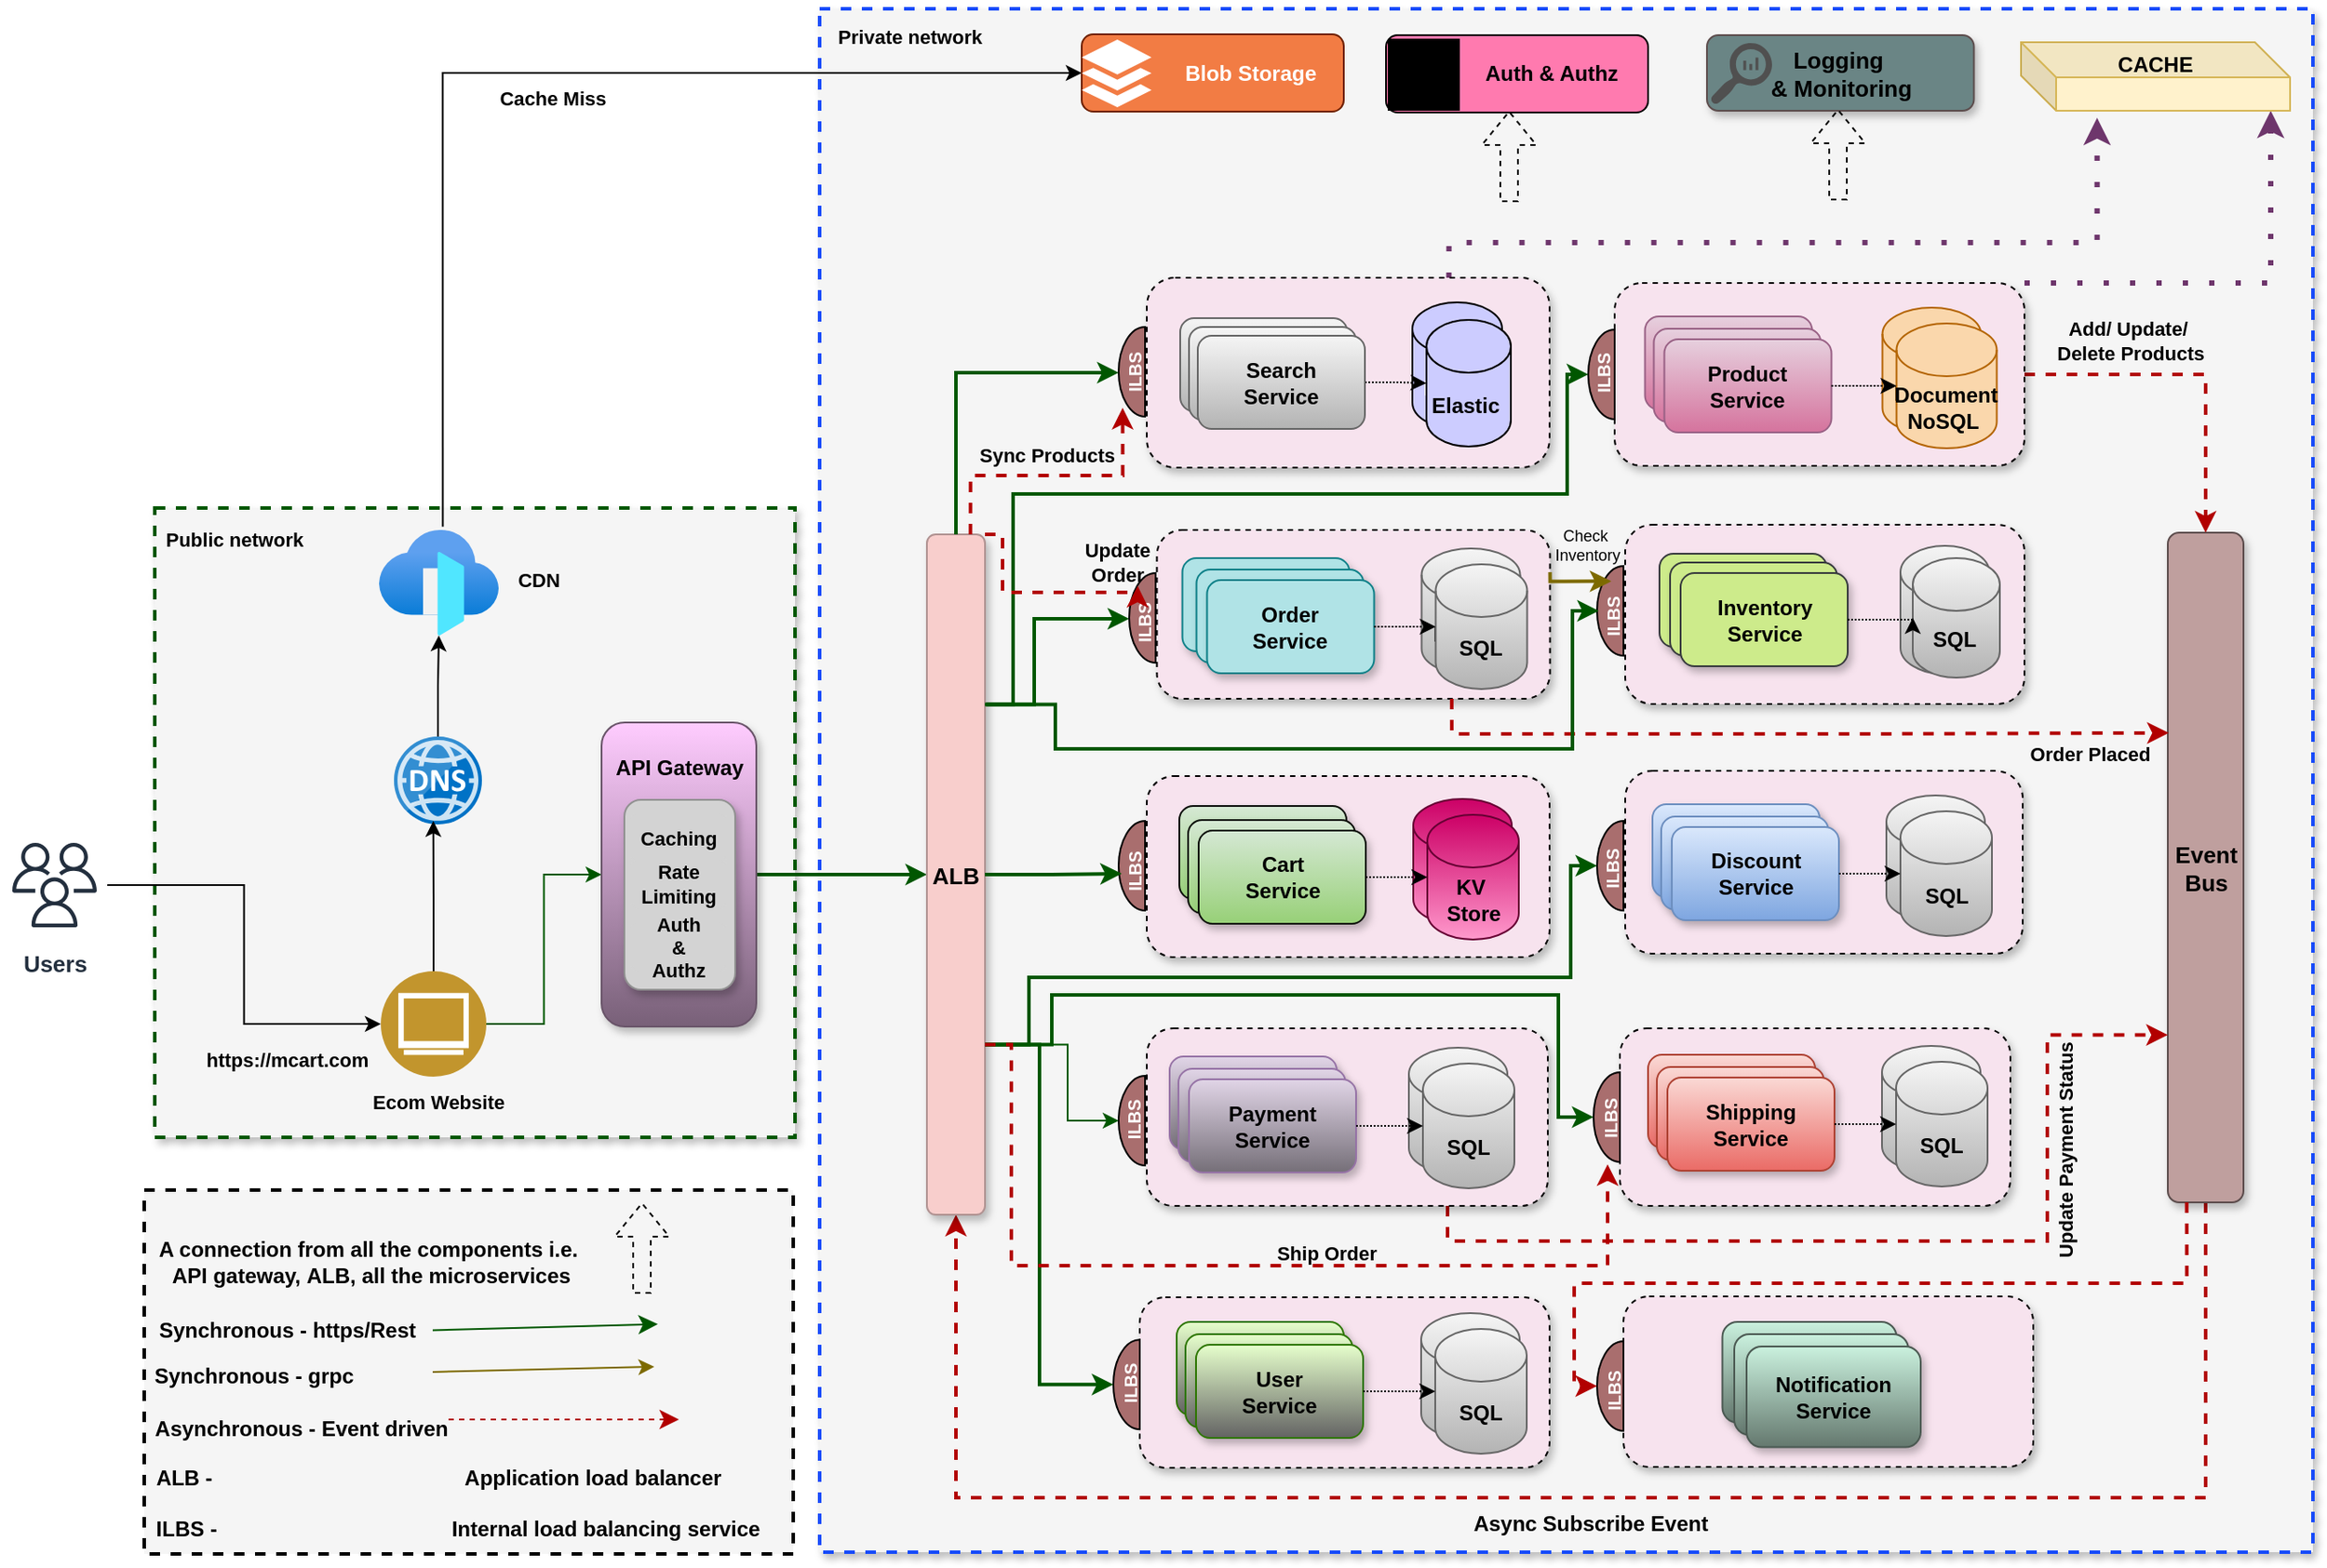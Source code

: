 <mxfile version="24.8.4">
  <diagram name="Page-1" id="FNmSrduUZ5u_OLCGWbWd">
    <mxGraphModel dx="1646" dy="893" grid="0" gridSize="10" guides="1" tooltips="1" connect="1" arrows="1" fold="1" page="0" pageScale="1" pageWidth="850" pageHeight="1100" math="0" shadow="0">
      <root>
        <mxCell id="0" />
        <mxCell id="1" parent="0" />
        <mxCell id="urqGO7AWTMC_Ui9AjQ2h-18" value="" style="rounded=0;whiteSpace=wrap;html=1;dashed=1;fillColor=#F5F5F5;strokeWidth=2;" vertex="1" parent="1">
          <mxGeometry x="-309" y="547" width="369" height="207" as="geometry" />
        </mxCell>
        <mxCell id="ILpzqOGEgMHz32oO7xNn-144" value="" style="rounded=0;whiteSpace=wrap;html=1;textShadow=0;strokeColor=#005700;dashed=1;fillColor=#F5F5F5;shadow=1;strokeWidth=2;" parent="1" vertex="1">
          <mxGeometry x="-303" y="159" width="364" height="358" as="geometry" />
        </mxCell>
        <mxCell id="ILpzqOGEgMHz32oO7xNn-142" value="" style="rounded=0;whiteSpace=wrap;html=1;textShadow=0;strokeColor=#174BFA;dashed=1;fillColor=#F5F5F5;fontColor=#ffffff;shadow=1;strokeWidth=2;" parent="1" vertex="1">
          <mxGeometry x="75" y="-125" width="849" height="878" as="geometry" />
        </mxCell>
        <mxCell id="ILpzqOGEgMHz32oO7xNn-136" value="" style="rounded=1;whiteSpace=wrap;html=1;textShadow=0;strokeColor=default;dashed=1;fillColor=#F7E3EE;shadow=1;strokeWidth=1;" parent="1" vertex="1">
          <mxGeometry x="533" y="168.5" width="227" height="102" as="geometry" />
        </mxCell>
        <mxCell id="JwgxExFeMxKhF7BPWmSk-29" style="edgeStyle=orthogonalEdgeStyle;rounded=0;orthogonalLoop=1;jettySize=auto;html=1;exitX=0.75;exitY=0;exitDx=0;exitDy=0;dashed=1;dashPattern=1 4;strokeColor=#6E366C;strokeWidth=3;entryX=0.283;entryY=1.103;entryDx=0;entryDy=0;entryPerimeter=0;" parent="1" source="ILpzqOGEgMHz32oO7xNn-134" target="JwgxExFeMxKhF7BPWmSk-27" edge="1">
          <mxGeometry relative="1" as="geometry">
            <mxPoint x="865.333" y="-60.333" as="targetPoint" />
            <Array as="points">
              <mxPoint x="433" y="8" />
              <mxPoint x="801" y="8" />
            </Array>
          </mxGeometry>
        </mxCell>
        <mxCell id="ILpzqOGEgMHz32oO7xNn-134" value="" style="rounded=1;whiteSpace=wrap;html=1;textShadow=0;dashed=1;fillColor=#f7e3ee;shadow=1;strokeWidth=1;" parent="1" vertex="1">
          <mxGeometry x="261" y="28" width="229" height="108" as="geometry" />
        </mxCell>
        <mxCell id="hqVNRMzppCiJ99_KFiAW-224" style="edgeStyle=orthogonalEdgeStyle;rounded=0;orthogonalLoop=1;jettySize=auto;html=1;entryX=0;entryY=0.5;entryDx=0;entryDy=0;" parent="1" source="ILpzqOGEgMHz32oO7xNn-1" target="hqVNRMzppCiJ99_KFiAW-222" edge="1">
          <mxGeometry relative="1" as="geometry" />
        </mxCell>
        <mxCell id="ILpzqOGEgMHz32oO7xNn-1" value="Users" style="outlineConnect=0;fontColor=#232F3E;gradientColor=none;strokeColor=#232F3E;fillColor=#ffffff;dashed=0;verticalLabelPosition=bottom;verticalAlign=top;align=center;html=1;fontSize=13;fontStyle=1;aspect=fixed;shape=mxgraph.aws4.resourceIcon;resIcon=mxgraph.aws4.users;rounded=0;" parent="1" vertex="1">
          <mxGeometry x="-390" y="343.5" width="60" height="60" as="geometry" />
        </mxCell>
        <mxCell id="ILpzqOGEgMHz32oO7xNn-11" value="&lt;font style=&quot;font-size: 11px;&quot;&gt;CDN&lt;/font&gt;" style="text;html=1;align=center;verticalAlign=middle;resizable=0;points=[];autosize=1;strokeColor=none;fillColor=none;fontSize=16;rounded=0;fontStyle=1" parent="1" vertex="1">
          <mxGeometry x="-106" y="182" width="42" height="31" as="geometry" />
        </mxCell>
        <mxCell id="ILpzqOGEgMHz32oO7xNn-27" value="" style="rounded=1;whiteSpace=wrap;html=1;fillColor=#f5f5f5;gradientColor=#b3b3b3;strokeColor=#666666;" parent="1" vertex="1">
          <mxGeometry x="280" y="51" width="95" height="53" as="geometry" />
        </mxCell>
        <mxCell id="ILpzqOGEgMHz32oO7xNn-28" value="Elastic&amp;nbsp;" style="shape=cylinder3;whiteSpace=wrap;html=1;boundedLbl=1;backgroundOutline=1;size=15;rounded=0;fillColor=#CCCCFF;fontColor=#ffffff;strokeColor=#000000;" parent="1" vertex="1">
          <mxGeometry x="412" y="42" width="51" height="72" as="geometry" />
        </mxCell>
        <mxCell id="ILpzqOGEgMHz32oO7xNn-49" value="" style="rounded=1;whiteSpace=wrap;html=1;fillColor=#cdeb8b;strokeColor=#36393d;shadow=1;" parent="1" vertex="1">
          <mxGeometry x="552.5" y="185" width="95" height="53" as="geometry" />
        </mxCell>
        <mxCell id="ILpzqOGEgMHz32oO7xNn-50" value="" style="rounded=1;whiteSpace=wrap;html=1;fillColor=#f5f5f5;gradientColor=#b3b3b3;strokeColor=#666666;" parent="1" vertex="1">
          <mxGeometry x="285" y="56" width="95" height="53" as="geometry" />
        </mxCell>
        <mxCell id="O0o4bAYuVbN3omt0_8oD-17" value="" style="edgeStyle=orthogonalEdgeStyle;rounded=0;orthogonalLoop=1;jettySize=auto;html=1;dashed=1;dashPattern=1 1;" parent="1" source="ILpzqOGEgMHz32oO7xNn-51" target="ILpzqOGEgMHz32oO7xNn-123" edge="1">
          <mxGeometry relative="1" as="geometry" />
        </mxCell>
        <mxCell id="ILpzqOGEgMHz32oO7xNn-51" value="Search&lt;div&gt;Service&lt;/div&gt;" style="rounded=1;whiteSpace=wrap;html=1;fillColor=#f5f5f5;strokeColor=#666666;gradientColor=#b3b3b3;fontStyle=1" parent="1" vertex="1">
          <mxGeometry x="290" y="61" width="95" height="53" as="geometry" />
        </mxCell>
        <mxCell id="ILpzqOGEgMHz32oO7xNn-55" value="" style="rounded=1;whiteSpace=wrap;html=1;fillColor=#cdeb8b;strokeColor=#36393d;shadow=1;" parent="1" vertex="1">
          <mxGeometry x="558.5" y="190" width="95" height="53" as="geometry" />
        </mxCell>
        <mxCell id="ILpzqOGEgMHz32oO7xNn-56" value="Inventory&lt;div&gt;Service&lt;/div&gt;" style="rounded=1;whiteSpace=wrap;html=1;fillColor=#cdeb8b;strokeColor=#36393d;gradientColor=none;shadow=1;fontStyle=1" parent="1" vertex="1">
          <mxGeometry x="564.5" y="196" width="95" height="53" as="geometry" />
        </mxCell>
        <mxCell id="ILpzqOGEgMHz32oO7xNn-57" value="SQL&amp;nbsp;" style="shape=cylinder3;whiteSpace=wrap;html=1;boundedLbl=1;backgroundOutline=1;size=15;rounded=0;fillColor=#f5f5f5;strokeColor=#666666;gradientColor=#b3b3b3;" parent="1" vertex="1">
          <mxGeometry x="689.5" y="180.5" width="50.5" height="73" as="geometry" />
        </mxCell>
        <mxCell id="KnMCrY_Kx2zRuAthfWW4-38" style="edgeStyle=orthogonalEdgeStyle;rounded=0;orthogonalLoop=1;jettySize=auto;html=1;exitX=1;exitY=0.5;exitDx=0;exitDy=0;entryX=0.5;entryY=0;entryDx=0;entryDy=0;strokeColor=#B20000;dashed=1;fontStyle=1;strokeWidth=2;" parent="1" source="ILpzqOGEgMHz32oO7xNn-94" target="3KepqCRreSBxK8r_iUo3-4" edge="1">
          <mxGeometry relative="1" as="geometry">
            <Array as="points">
              <mxPoint x="863" y="722" />
              <mxPoint x="152" y="722" />
            </Array>
          </mxGeometry>
        </mxCell>
        <mxCell id="ILpzqOGEgMHz32oO7xNn-94" value="&lt;font style=&quot;font-size: 13px;&quot;&gt;Event Bus&lt;/font&gt;" style="rounded=1;whiteSpace=wrap;html=1;direction=south;fillColor=#BF9F9E;strokeColor=#5C4C4C;shadow=1;gradientDirection=east;fontColor=#000000;gradientColor=none;fontStyle=1;fontSize=13;" parent="1" vertex="1">
          <mxGeometry x="841.5" y="173" width="43" height="381" as="geometry" />
        </mxCell>
        <mxCell id="ILpzqOGEgMHz32oO7xNn-121" value="SQL&amp;nbsp;" style="shape=cylinder3;whiteSpace=wrap;html=1;boundedLbl=1;backgroundOutline=1;size=15;rounded=0;fillColor=#f5f5f5;strokeColor=#666666;gradientColor=#b3b3b3;fontStyle=1" parent="1" vertex="1">
          <mxGeometry x="696.5" y="187.5" width="49.5" height="68" as="geometry" />
        </mxCell>
        <mxCell id="ILpzqOGEgMHz32oO7xNn-123" value="&lt;font color=&quot;#000000&quot;&gt;Elastic&amp;nbsp;&lt;/font&gt;" style="shape=cylinder3;whiteSpace=wrap;html=1;boundedLbl=1;backgroundOutline=1;size=15;rounded=0;fillColor=#CCCCFF;fontColor=#ffffff;strokeColor=#000000;fontStyle=1" parent="1" vertex="1">
          <mxGeometry x="420" y="52" width="48" height="72" as="geometry" />
        </mxCell>
        <mxCell id="ILpzqOGEgMHz32oO7xNn-143" value="Private network" style="text;html=1;align=center;verticalAlign=middle;resizable=0;points=[];autosize=1;strokeColor=none;fillColor=none;fontSize=11;rounded=0;fontStyle=1" parent="1" vertex="1">
          <mxGeometry x="79" y="-122" width="94" height="25" as="geometry" />
        </mxCell>
        <mxCell id="ILpzqOGEgMHz32oO7xNn-145" value="&lt;font style=&quot;font-size: 11px;&quot;&gt;Public network&lt;/font&gt;" style="text;html=1;align=center;verticalAlign=middle;resizable=0;points=[];autosize=1;strokeColor=none;fillColor=none;fontSize=16;rounded=0;fontStyle=1" parent="1" vertex="1">
          <mxGeometry x="-303" y="159" width="90" height="31" as="geometry" />
        </mxCell>
        <mxCell id="ILpzqOGEgMHz32oO7xNn-146" style="edgeStyle=none;curved=0;rounded=0;orthogonalLoop=1;jettySize=auto;html=1;exitX=0;exitY=0.5;exitDx=0;exitDy=0;entryX=0;entryY=0.5;entryDx=0;entryDy=0;fontSize=12;startSize=8;endSize=8;fillColor=#008a00;strokeColor=#005700;" parent="1" edge="1">
          <mxGeometry relative="1" as="geometry">
            <mxPoint x="-145" y="626.75" as="sourcePoint" />
            <mxPoint x="-17" y="623.25" as="targetPoint" />
            <Array as="points" />
          </mxGeometry>
        </mxCell>
        <mxCell id="ILpzqOGEgMHz32oO7xNn-147" value="Synchronous - https/Rest" style="text;html=1;align=center;verticalAlign=middle;resizable=0;points=[];autosize=1;fontStyle=1" parent="1" vertex="1">
          <mxGeometry x="-305" y="614" width="153" height="26" as="geometry" />
        </mxCell>
        <mxCell id="ILpzqOGEgMHz32oO7xNn-150" style="edgeStyle=none;curved=0;rounded=0;orthogonalLoop=1;jettySize=auto;html=1;entryX=1.006;entryY=0.378;entryDx=0;entryDy=0;entryPerimeter=0;fontSize=12;startSize=8;endSize=8;fillColor=#e51400;strokeColor=#B20000;dashed=1;" parent="1" edge="1">
          <mxGeometry relative="1" as="geometry">
            <mxPoint x="-136" y="677.5" as="sourcePoint" />
            <mxPoint x="-5" y="677.5" as="targetPoint" />
            <Array as="points" />
          </mxGeometry>
        </mxCell>
        <mxCell id="ILpzqOGEgMHz32oO7xNn-151" value="Asynchronous - Event driven" style="text;html=1;align=center;verticalAlign=middle;resizable=0;points=[];autosize=1;strokeColor=none;fillColor=none;fontStyle=1" parent="1" vertex="1">
          <mxGeometry x="-305.75" y="669.5" width="171" height="26" as="geometry" />
        </mxCell>
        <mxCell id="ILpzqOGEgMHz32oO7xNn-157" value="" style="endArrow=classic;html=1;rounded=0;fillColor=#e3c800;strokeColor=#7D6A00;" parent="1" edge="1">
          <mxGeometry width="50" height="50" relative="1" as="geometry">
            <mxPoint x="-145" y="650.5" as="sourcePoint" />
            <mxPoint x="-19" y="647.5" as="targetPoint" />
          </mxGeometry>
        </mxCell>
        <mxCell id="ILpzqOGEgMHz32oO7xNn-158" value="Synchronous - grpc" style="text;html=1;align=center;verticalAlign=middle;resizable=0;points=[];autosize=1;strokeColor=none;fillColor=none;fontStyle=1" parent="1" vertex="1">
          <mxGeometry x="-308" y="640" width="122" height="26" as="geometry" />
        </mxCell>
        <mxCell id="hqVNRMzppCiJ99_KFiAW-14" style="edgeStyle=orthogonalEdgeStyle;rounded=0;orthogonalLoop=1;jettySize=auto;html=1;exitX=1;exitY=0.5;exitDx=0;exitDy=0;entryX=0;entryY=0.5;entryDx=0;entryDy=0;entryPerimeter=0;dashed=1;dashPattern=1 1;" parent="1" source="ILpzqOGEgMHz32oO7xNn-56" target="ILpzqOGEgMHz32oO7xNn-121" edge="1">
          <mxGeometry relative="1" as="geometry" />
        </mxCell>
        <mxCell id="hqVNRMzppCiJ99_KFiAW-19" value="" style="rounded=1;whiteSpace=wrap;html=1;textShadow=0;strokeColor=default;dashed=1;fillColor=#F7E3EE;shadow=1;strokeWidth=1;" parent="1" vertex="1">
          <mxGeometry x="261" y="311.5" width="229" height="103" as="geometry" />
        </mxCell>
        <mxCell id="hqVNRMzppCiJ99_KFiAW-20" value="" style="rounded=1;whiteSpace=wrap;html=1;fillColor=#d5e8d4;strokeColor=#090D07;gradientColor=#97d077;shadow=1;" parent="1" vertex="1">
          <mxGeometry x="279.5" y="328.5" width="95" height="53" as="geometry" />
        </mxCell>
        <mxCell id="hqVNRMzppCiJ99_KFiAW-21" value="NoSQL&amp;nbsp;" style="shape=cylinder3;whiteSpace=wrap;html=1;boundedLbl=1;backgroundOutline=1;size=15;rounded=0;fillColor=#FF99CC;strokeColor=#660033;gradientColor=#CC0066;gradientDirection=north;" parent="1" vertex="1">
          <mxGeometry x="412.5" y="324.5" width="56" height="72" as="geometry" />
        </mxCell>
        <mxCell id="hqVNRMzppCiJ99_KFiAW-22" value="" style="rounded=1;whiteSpace=wrap;html=1;fillColor=#d5e8d4;strokeColor=#090D07;gradientColor=#97d077;shadow=1;" parent="1" vertex="1">
          <mxGeometry x="284.5" y="336.5" width="95" height="53" as="geometry" />
        </mxCell>
        <mxCell id="hqVNRMzppCiJ99_KFiAW-23" value="Cart&lt;div&gt;&lt;span style=&quot;background-color: initial;&quot;&gt;Service&lt;/span&gt;&lt;/div&gt;" style="rounded=1;whiteSpace=wrap;html=1;fillColor=#d5e8d4;gradientColor=#97d077;strokeColor=#090D07;shadow=1;fontStyle=1" parent="1" vertex="1">
          <mxGeometry x="290.5" y="342.5" width="95" height="53" as="geometry" />
        </mxCell>
        <mxCell id="hqVNRMzppCiJ99_KFiAW-24" value="&lt;font color=&quot;#000000&quot;&gt;KV&amp;nbsp;&lt;/font&gt;&lt;div&gt;&lt;font color=&quot;#000000&quot;&gt;Store&lt;/font&gt;&lt;/div&gt;" style="shape=cylinder3;whiteSpace=wrap;html=1;boundedLbl=1;backgroundOutline=1;size=15;rounded=0;fillColor=#FF99CC;strokeColor=#660033;fontColor=#000000;gradientDirection=north;gradientColor=#CC0066;fontStyle=1" parent="1" vertex="1">
          <mxGeometry x="420.5" y="333.5" width="52" height="71" as="geometry" />
        </mxCell>
        <mxCell id="hqVNRMzppCiJ99_KFiAW-28" style="edgeStyle=orthogonalEdgeStyle;rounded=0;orthogonalLoop=1;jettySize=auto;html=1;exitX=1;exitY=0.5;exitDx=0;exitDy=0;entryX=0;entryY=0.5;entryDx=0;entryDy=0;entryPerimeter=0;dashed=1;dashPattern=1 1;" parent="1" source="hqVNRMzppCiJ99_KFiAW-23" target="hqVNRMzppCiJ99_KFiAW-24" edge="1">
          <mxGeometry relative="1" as="geometry" />
        </mxCell>
        <mxCell id="hqVNRMzppCiJ99_KFiAW-30" value="" style="rounded=1;whiteSpace=wrap;html=1;textShadow=0;strokeColor=default;dashed=1;fillColor=#F7E3EE;shadow=1;strokeWidth=1;" parent="1" vertex="1">
          <mxGeometry x="266.75" y="171.5" width="223.5" height="96" as="geometry" />
        </mxCell>
        <mxCell id="hqVNRMzppCiJ99_KFiAW-31" value="" style="rounded=1;whiteSpace=wrap;html=1;fillColor=#b0e3e6;strokeColor=#0e8088;shadow=1;" parent="1" vertex="1">
          <mxGeometry x="281.25" y="187.5" width="95" height="53" as="geometry" />
        </mxCell>
        <mxCell id="hqVNRMzppCiJ99_KFiAW-32" value="NoSQL&amp;nbsp;" style="shape=cylinder3;whiteSpace=wrap;html=1;boundedLbl=1;backgroundOutline=1;size=15;rounded=0;fillColor=#f5f5f5;strokeColor=#666666;gradientColor=#b3b3b3;" parent="1" vertex="1">
          <mxGeometry x="417.25" y="182" width="56" height="72" as="geometry" />
        </mxCell>
        <mxCell id="hqVNRMzppCiJ99_KFiAW-33" value="" style="rounded=1;whiteSpace=wrap;html=1;fillColor=#b0e3e6;strokeColor=#0e8088;shadow=1;" parent="1" vertex="1">
          <mxGeometry x="289.25" y="194" width="95" height="53" as="geometry" />
        </mxCell>
        <mxCell id="hqVNRMzppCiJ99_KFiAW-34" value="Order&lt;div&gt;&lt;span style=&quot;background-color: initial;&quot;&gt;Service&lt;/span&gt;&lt;/div&gt;" style="rounded=1;whiteSpace=wrap;html=1;fillColor=#b0e3e6;strokeColor=#0e8088;shadow=1;fontStyle=1" parent="1" vertex="1">
          <mxGeometry x="295.25" y="200" width="95" height="53" as="geometry" />
        </mxCell>
        <mxCell id="hqVNRMzppCiJ99_KFiAW-35" value="SQL" style="shape=cylinder3;whiteSpace=wrap;html=1;boundedLbl=1;backgroundOutline=1;size=15;rounded=0;fillColor=#f5f5f5;strokeColor=#666666;gradientColor=#b3b3b3;fontStyle=1" parent="1" vertex="1">
          <mxGeometry x="425.25" y="191" width="52" height="71" as="geometry" />
        </mxCell>
        <mxCell id="hqVNRMzppCiJ99_KFiAW-40" style="edgeStyle=orthogonalEdgeStyle;rounded=0;orthogonalLoop=1;jettySize=auto;html=1;exitX=1;exitY=0.5;exitDx=0;exitDy=0;entryX=0;entryY=0.5;entryDx=0;entryDy=0;entryPerimeter=0;dashed=1;dashPattern=1 1;" parent="1" source="hqVNRMzppCiJ99_KFiAW-34" target="hqVNRMzppCiJ99_KFiAW-35" edge="1">
          <mxGeometry relative="1" as="geometry" />
        </mxCell>
        <mxCell id="hqVNRMzppCiJ99_KFiAW-50" value="" style="rounded=1;whiteSpace=wrap;html=1;textShadow=0;strokeColor=default;dashed=1;fillColor=#F7E3EE;shadow=1;strokeWidth=1;" parent="1" vertex="1">
          <mxGeometry x="533" y="308.5" width="226" height="104" as="geometry" />
        </mxCell>
        <mxCell id="hqVNRMzppCiJ99_KFiAW-51" value="" style="rounded=1;whiteSpace=wrap;html=1;fillColor=#dae8fc;strokeColor=#6c8ebf;gradientColor=#7ea6e0;shadow=1;" parent="1" vertex="1">
          <mxGeometry x="548.5" y="327.5" width="95" height="53" as="geometry" />
        </mxCell>
        <mxCell id="hqVNRMzppCiJ99_KFiAW-52" value="NoSQL&amp;nbsp;" style="shape=cylinder3;whiteSpace=wrap;html=1;boundedLbl=1;backgroundOutline=1;size=15;rounded=0;fillColor=#f5f5f5;strokeColor=#666666;gradientColor=#b3b3b3;" parent="1" vertex="1">
          <mxGeometry x="681.5" y="322.5" width="56" height="72" as="geometry" />
        </mxCell>
        <mxCell id="hqVNRMzppCiJ99_KFiAW-53" value="" style="rounded=1;whiteSpace=wrap;html=1;fillColor=#dae8fc;strokeColor=#6c8ebf;gradientColor=#7ea6e0;shadow=1;" parent="1" vertex="1">
          <mxGeometry x="553.5" y="334.5" width="95" height="53" as="geometry" />
        </mxCell>
        <mxCell id="hqVNRMzppCiJ99_KFiAW-54" value="Discount&lt;div&gt;&lt;span style=&quot;background-color: initial;&quot;&gt;Service&lt;/span&gt;&lt;/div&gt;" style="rounded=1;whiteSpace=wrap;html=1;fillColor=#dae8fc;gradientColor=#7ea6e0;strokeColor=#6c8ebf;shadow=1;fontStyle=1" parent="1" vertex="1">
          <mxGeometry x="559.5" y="340.5" width="95" height="53" as="geometry" />
        </mxCell>
        <mxCell id="hqVNRMzppCiJ99_KFiAW-55" value="SQL" style="shape=cylinder3;whiteSpace=wrap;html=1;boundedLbl=1;backgroundOutline=1;size=15;rounded=0;fillColor=#f5f5f5;strokeColor=#666666;gradientColor=#b3b3b3;fontStyle=1" parent="1" vertex="1">
          <mxGeometry x="689.5" y="331.5" width="52" height="71" as="geometry" />
        </mxCell>
        <mxCell id="KnMCrY_Kx2zRuAthfWW4-42" style="edgeStyle=orthogonalEdgeStyle;rounded=0;orthogonalLoop=1;jettySize=auto;html=1;exitX=0.75;exitY=1;exitDx=0;exitDy=0;entryX=0.75;entryY=1;entryDx=0;entryDy=0;dashed=1;strokeColor=#B20000;strokeWidth=2;" parent="1" source="hqVNRMzppCiJ99_KFiAW-59" target="ILpzqOGEgMHz32oO7xNn-94" edge="1">
          <mxGeometry relative="1" as="geometry">
            <Array as="points">
              <mxPoint x="432" y="576" />
              <mxPoint x="773" y="576" />
              <mxPoint x="773" y="459" />
            </Array>
          </mxGeometry>
        </mxCell>
        <mxCell id="hqVNRMzppCiJ99_KFiAW-59" value="" style="rounded=1;whiteSpace=wrap;html=1;textShadow=0;strokeColor=default;dashed=1;fillColor=#F7E3EE;shadow=1;strokeWidth=1;" parent="1" vertex="1">
          <mxGeometry x="261" y="455" width="228" height="101" as="geometry" />
        </mxCell>
        <mxCell id="hqVNRMzppCiJ99_KFiAW-60" value="" style="rounded=1;whiteSpace=wrap;html=1;fillColor=#e1d5e7;strokeColor=#9673a6;gradientColor=#756F78;shadow=1;" parent="1" vertex="1">
          <mxGeometry x="274" y="471" width="95" height="53" as="geometry" />
        </mxCell>
        <mxCell id="hqVNRMzppCiJ99_KFiAW-61" value="NoSQL&amp;nbsp;" style="shape=cylinder3;whiteSpace=wrap;html=1;boundedLbl=1;backgroundOutline=1;size=15;rounded=0;fillColor=#f5f5f5;strokeColor=#666666;gradientColor=#b3b3b3;" parent="1" vertex="1">
          <mxGeometry x="410" y="466" width="56" height="72" as="geometry" />
        </mxCell>
        <mxCell id="hqVNRMzppCiJ99_KFiAW-62" value="" style="rounded=1;whiteSpace=wrap;html=1;fillColor=#e1d5e7;strokeColor=#9673a6;gradientColor=#756F78;shadow=1;" parent="1" vertex="1">
          <mxGeometry x="279" y="478" width="95" height="53" as="geometry" />
        </mxCell>
        <mxCell id="hqVNRMzppCiJ99_KFiAW-63" value="Payment&lt;div&gt;&lt;span style=&quot;background-color: initial;&quot;&gt;Service&lt;/span&gt;&lt;/div&gt;" style="rounded=1;whiteSpace=wrap;html=1;fillColor=#e1d5e7;strokeColor=#9673a6;gradientColor=#756F78;shadow=1;fontStyle=1" parent="1" vertex="1">
          <mxGeometry x="285" y="484" width="95" height="53" as="geometry" />
        </mxCell>
        <mxCell id="hqVNRMzppCiJ99_KFiAW-64" value="SQL" style="shape=cylinder3;whiteSpace=wrap;html=1;boundedLbl=1;backgroundOutline=1;size=15;rounded=0;fillColor=#f5f5f5;strokeColor=#666666;gradientColor=#b3b3b3;fontStyle=1" parent="1" vertex="1">
          <mxGeometry x="418" y="475" width="52" height="71" as="geometry" />
        </mxCell>
        <mxCell id="hqVNRMzppCiJ99_KFiAW-70" style="edgeStyle=orthogonalEdgeStyle;rounded=0;orthogonalLoop=1;jettySize=auto;html=1;exitX=1;exitY=0.5;exitDx=0;exitDy=0;entryX=0;entryY=0.5;entryDx=0;entryDy=0;entryPerimeter=0;dashed=1;dashPattern=1 1;" parent="1" source="hqVNRMzppCiJ99_KFiAW-54" target="hqVNRMzppCiJ99_KFiAW-55" edge="1">
          <mxGeometry relative="1" as="geometry" />
        </mxCell>
        <mxCell id="hqVNRMzppCiJ99_KFiAW-73" style="edgeStyle=orthogonalEdgeStyle;rounded=0;orthogonalLoop=1;jettySize=auto;html=1;exitX=1;exitY=0.5;exitDx=0;exitDy=0;entryX=0;entryY=0.5;entryDx=0;entryDy=0;entryPerimeter=0;dashed=1;dashPattern=1 1;" parent="1" source="hqVNRMzppCiJ99_KFiAW-63" target="hqVNRMzppCiJ99_KFiAW-64" edge="1">
          <mxGeometry relative="1" as="geometry" />
        </mxCell>
        <mxCell id="hqVNRMzppCiJ99_KFiAW-74" value="" style="rounded=1;whiteSpace=wrap;html=1;textShadow=0;strokeColor=default;dashed=1;fillColor=#F7E3EE;shadow=1;strokeWidth=1;" parent="1" vertex="1">
          <mxGeometry x="257" y="608" width="233" height="97" as="geometry" />
        </mxCell>
        <mxCell id="hqVNRMzppCiJ99_KFiAW-75" value="" style="rounded=1;whiteSpace=wrap;html=1;fillColor=#E6FFCC;strokeColor=#2D7600;gradientColor=#636363;shadow=1;" parent="1" vertex="1">
          <mxGeometry x="278" y="622" width="95" height="53" as="geometry" />
        </mxCell>
        <mxCell id="hqVNRMzppCiJ99_KFiAW-76" value="NoSQL&amp;nbsp;" style="shape=cylinder3;whiteSpace=wrap;html=1;boundedLbl=1;backgroundOutline=1;size=15;rounded=0;fillColor=#f5f5f5;strokeColor=#666666;gradientColor=#b3b3b3;" parent="1" vertex="1">
          <mxGeometry x="417" y="617" width="56" height="72" as="geometry" />
        </mxCell>
        <mxCell id="hqVNRMzppCiJ99_KFiAW-77" value="" style="rounded=1;whiteSpace=wrap;html=1;fillColor=#E6FFCC;strokeColor=#2D7600;fontColor=#ffffff;gradientColor=#636363;shadow=1;" parent="1" vertex="1">
          <mxGeometry x="283" y="629" width="95" height="53" as="geometry" />
        </mxCell>
        <mxCell id="hqVNRMzppCiJ99_KFiAW-78" value="User&lt;div&gt;&lt;span style=&quot;background-color: initial;&quot;&gt;Service&lt;/span&gt;&lt;/div&gt;" style="rounded=1;whiteSpace=wrap;html=1;fillColor=#E6FFCC;strokeColor=#2D7600;fontColor=#000000;gradientColor=#636363;shadow=1;fontStyle=1" parent="1" vertex="1">
          <mxGeometry x="289" y="635" width="95" height="53" as="geometry" />
        </mxCell>
        <mxCell id="hqVNRMzppCiJ99_KFiAW-79" value="SQL" style="shape=cylinder3;whiteSpace=wrap;html=1;boundedLbl=1;backgroundOutline=1;size=15;rounded=0;fillColor=#f5f5f5;strokeColor=#666666;gradientColor=#b3b3b3;fontStyle=1" parent="1" vertex="1">
          <mxGeometry x="425" y="626" width="52" height="71" as="geometry" />
        </mxCell>
        <mxCell id="hqVNRMzppCiJ99_KFiAW-83" value="" style="rounded=1;whiteSpace=wrap;html=1;textShadow=0;strokeColor=default;dashed=1;fillColor=#F7E3EE;shadow=1;strokeWidth=1;" parent="1" vertex="1">
          <mxGeometry x="530" y="455" width="222" height="101" as="geometry" />
        </mxCell>
        <mxCell id="hqVNRMzppCiJ99_KFiAW-84" value="" style="rounded=1;whiteSpace=wrap;html=1;fillColor=#fad9d5;strokeColor=#ae4132;gradientColor=#EA6B66;shadow=1;" parent="1" vertex="1">
          <mxGeometry x="546" y="470" width="95" height="53" as="geometry" />
        </mxCell>
        <mxCell id="hqVNRMzppCiJ99_KFiAW-85" value="NoSQL&amp;nbsp;" style="shape=cylinder3;whiteSpace=wrap;html=1;boundedLbl=1;backgroundOutline=1;size=15;rounded=0;fillColor=#f5f5f5;strokeColor=#666666;gradientColor=#b3b3b3;" parent="1" vertex="1">
          <mxGeometry x="679" y="465" width="56" height="72" as="geometry" />
        </mxCell>
        <mxCell id="hqVNRMzppCiJ99_KFiAW-86" value="" style="rounded=1;whiteSpace=wrap;html=1;fillColor=#fad9d5;strokeColor=#ae4132;gradientColor=#EA6B66;shadow=1;" parent="1" vertex="1">
          <mxGeometry x="551" y="477" width="95" height="53" as="geometry" />
        </mxCell>
        <mxCell id="hqVNRMzppCiJ99_KFiAW-87" value="Shipping&lt;div&gt;&lt;span style=&quot;background-color: initial;&quot;&gt;Service&lt;/span&gt;&lt;/div&gt;" style="rounded=1;whiteSpace=wrap;html=1;fillColor=#fad9d5;strokeColor=#ae4132;gradientColor=#EA6B66;shadow=1;fontStyle=1" parent="1" vertex="1">
          <mxGeometry x="557" y="483" width="95" height="53" as="geometry" />
        </mxCell>
        <mxCell id="hqVNRMzppCiJ99_KFiAW-88" value="SQL" style="shape=cylinder3;whiteSpace=wrap;html=1;boundedLbl=1;backgroundOutline=1;size=15;rounded=0;fillColor=#f5f5f5;strokeColor=#666666;gradientColor=#b3b3b3;fontStyle=1" parent="1" vertex="1">
          <mxGeometry x="687" y="474" width="52" height="71" as="geometry" />
        </mxCell>
        <mxCell id="hqVNRMzppCiJ99_KFiAW-94" style="edgeStyle=orthogonalEdgeStyle;rounded=0;orthogonalLoop=1;jettySize=auto;html=1;exitX=1;exitY=0.5;exitDx=0;exitDy=0;entryX=0;entryY=0.5;entryDx=0;entryDy=0;entryPerimeter=0;dashed=1;dashPattern=1 1;" parent="1" source="hqVNRMzppCiJ99_KFiAW-87" target="hqVNRMzppCiJ99_KFiAW-88" edge="1">
          <mxGeometry relative="1" as="geometry" />
        </mxCell>
        <mxCell id="hqVNRMzppCiJ99_KFiAW-95" style="edgeStyle=orthogonalEdgeStyle;rounded=0;orthogonalLoop=1;jettySize=auto;html=1;exitX=1;exitY=0.5;exitDx=0;exitDy=0;entryX=0;entryY=0.5;entryDx=0;entryDy=0;entryPerimeter=0;dashed=1;dashPattern=1 1;" parent="1" source="hqVNRMzppCiJ99_KFiAW-78" target="hqVNRMzppCiJ99_KFiAW-79" edge="1">
          <mxGeometry relative="1" as="geometry" />
        </mxCell>
        <mxCell id="KnMCrY_Kx2zRuAthfWW4-8" style="edgeStyle=orthogonalEdgeStyle;rounded=0;orthogonalLoop=1;jettySize=auto;html=1;exitX=1;exitY=0.5;exitDx=0;exitDy=0;entryX=0;entryY=0.5;entryDx=0;entryDy=0;strokeColor=#B20000;dashed=1;fontStyle=1;strokeWidth=2;" parent="1" source="hqVNRMzppCiJ99_KFiAW-97" target="ILpzqOGEgMHz32oO7xNn-94" edge="1">
          <mxGeometry relative="1" as="geometry" />
        </mxCell>
        <mxCell id="JwgxExFeMxKhF7BPWmSk-28" style="edgeStyle=orthogonalEdgeStyle;rounded=0;orthogonalLoop=1;jettySize=auto;html=1;exitX=1;exitY=0;exitDx=0;exitDy=0;dashed=1;dashPattern=1 4;strokeColor=#6E366C;strokeWidth=3;" parent="1" source="hqVNRMzppCiJ99_KFiAW-97" target="JwgxExFeMxKhF7BPWmSk-27" edge="1">
          <mxGeometry relative="1" as="geometry">
            <Array as="points">
              <mxPoint x="900" y="31" />
            </Array>
          </mxGeometry>
        </mxCell>
        <mxCell id="hqVNRMzppCiJ99_KFiAW-97" value="" style="rounded=1;whiteSpace=wrap;html=1;textShadow=0;strokeColor=default;dashed=1;fillColor=#F7E3EE;shadow=1;strokeWidth=1;" parent="1" vertex="1">
          <mxGeometry x="527" y="31" width="233" height="104" as="geometry" />
        </mxCell>
        <mxCell id="hqVNRMzppCiJ99_KFiAW-98" value="" style="rounded=1;whiteSpace=wrap;html=1;fillColor=#e6d0de;gradientColor=#d5739d;strokeColor=#996185;" parent="1" vertex="1">
          <mxGeometry x="544.25" y="50" width="95" height="53" as="geometry" />
        </mxCell>
        <mxCell id="hqVNRMzppCiJ99_KFiAW-99" value="NoSQL&amp;nbsp;" style="shape=cylinder3;whiteSpace=wrap;html=1;boundedLbl=1;backgroundOutline=1;size=15;rounded=0;fillColor=#fad7ac;strokeColor=#b46504;" parent="1" vertex="1">
          <mxGeometry x="679.25" y="45" width="56" height="72" as="geometry" />
        </mxCell>
        <mxCell id="hqVNRMzppCiJ99_KFiAW-100" value="" style="rounded=1;whiteSpace=wrap;html=1;fillColor=#e6d0de;gradientColor=#d5739d;strokeColor=#996185;" parent="1" vertex="1">
          <mxGeometry x="549.25" y="57" width="95" height="53" as="geometry" />
        </mxCell>
        <mxCell id="hqVNRMzppCiJ99_KFiAW-101" value="Product&lt;div&gt;&lt;span style=&quot;background-color: initial;&quot;&gt;Service&lt;/span&gt;&lt;/div&gt;" style="rounded=1;whiteSpace=wrap;html=1;fillColor=#e6d0de;gradientColor=#d5739d;strokeColor=#996185;fontStyle=1" parent="1" vertex="1">
          <mxGeometry x="555.25" y="63" width="95" height="53" as="geometry" />
        </mxCell>
        <mxCell id="hqVNRMzppCiJ99_KFiAW-102" value="Document&lt;div&gt;NoSQL&amp;nbsp;&lt;/div&gt;" style="shape=cylinder3;whiteSpace=wrap;html=1;boundedLbl=1;backgroundOutline=1;size=15;rounded=0;fillColor=#fad7ac;strokeColor=#b46504;fontStyle=1" parent="1" vertex="1">
          <mxGeometry x="687.25" y="54" width="57" height="71" as="geometry" />
        </mxCell>
        <mxCell id="hqVNRMzppCiJ99_KFiAW-106" style="edgeStyle=orthogonalEdgeStyle;rounded=0;orthogonalLoop=1;jettySize=auto;html=1;exitX=1;exitY=0.5;exitDx=0;exitDy=0;entryX=0;entryY=0.5;entryDx=0;entryDy=0;entryPerimeter=0;dashed=1;dashPattern=1 1;" parent="1" source="hqVNRMzppCiJ99_KFiAW-101" target="hqVNRMzppCiJ99_KFiAW-102" edge="1">
          <mxGeometry relative="1" as="geometry" />
        </mxCell>
        <mxCell id="hqVNRMzppCiJ99_KFiAW-109" value="Sync Products" style="text;html=1;align=center;verticalAlign=middle;resizable=0;points=[];autosize=1;strokeColor=none;fillColor=none;fontSize=11;rounded=0;rotation=0;fontStyle=1" parent="1" vertex="1">
          <mxGeometry x="159" y="116" width="89" height="25" as="geometry" />
        </mxCell>
        <mxCell id="hqVNRMzppCiJ99_KFiAW-152" value="Add/ Update/&amp;nbsp;&lt;div&gt;Delete&amp;nbsp;&lt;span style=&quot;background-color: initial;&quot;&gt;Products&lt;/span&gt;&lt;/div&gt;" style="text;html=1;align=center;verticalAlign=middle;resizable=0;points=[];autosize=1;strokeColor=none;fillColor=none;fontSize=11;rounded=0;rotation=0;fontStyle=1" parent="1" vertex="1">
          <mxGeometry x="772" y="45" width="96" height="38" as="geometry" />
        </mxCell>
        <mxCell id="hqVNRMzppCiJ99_KFiAW-157" value="Order Placed" style="text;html=1;align=center;verticalAlign=middle;resizable=0;points=[];autosize=1;strokeColor=none;fillColor=none;fontSize=11;rounded=0;rotation=0;fontStyle=1" parent="1" vertex="1">
          <mxGeometry x="755.5" y="286" width="83" height="25" as="geometry" />
        </mxCell>
        <mxCell id="hqVNRMzppCiJ99_KFiAW-160" value="Update Payment Status" style="text;html=1;align=center;verticalAlign=middle;resizable=0;points=[];autosize=1;strokeColor=none;fillColor=none;fontSize=11;rounded=0;rotation=270;fontStyle=1" parent="1" vertex="1">
          <mxGeometry x="716" y="512" width="134" height="25" as="geometry" />
        </mxCell>
        <mxCell id="hqVNRMzppCiJ99_KFiAW-162" value="Update&lt;div&gt;&lt;span style=&quot;background-color: initial;&quot;&gt;Order&lt;/span&gt;&lt;/div&gt;" style="text;html=1;align=center;verticalAlign=middle;resizable=0;points=[];autosize=1;strokeColor=none;fillColor=none;fontSize=11;rounded=0;rotation=0;fontStyle=1" parent="1" vertex="1">
          <mxGeometry x="217.75" y="171" width="53" height="38" as="geometry" />
        </mxCell>
        <mxCell id="hqVNRMzppCiJ99_KFiAW-165" value="Ship&amp;nbsp;&lt;span style=&quot;background-color: initial;&quot;&gt;Order&lt;/span&gt;" style="text;html=1;align=center;verticalAlign=middle;resizable=0;points=[];autosize=1;strokeColor=none;fillColor=none;fontSize=11;rounded=0;rotation=0;fontStyle=1" parent="1" vertex="1">
          <mxGeometry x="327" y="570" width="71" height="25" as="geometry" />
        </mxCell>
        <mxCell id="hqVNRMzppCiJ99_KFiAW-209" value="Check&lt;div style=&quot;font-size: 9px;&quot;&gt;&amp;nbsp;&lt;span style=&quot;background-color: initial; font-size: 9px;&quot;&gt;Inventory&lt;/span&gt;&lt;/div&gt;" style="text;html=1;align=center;verticalAlign=middle;resizable=0;points=[];autosize=1;strokeColor=none;fillColor=none;fontSize=9;rounded=0;rotation=0;" parent="1" vertex="1">
          <mxGeometry x="481" y="163" width="58" height="34" as="geometry" />
        </mxCell>
        <mxCell id="3KepqCRreSBxK8r_iUo3-3" style="edgeStyle=orthogonalEdgeStyle;rounded=0;orthogonalLoop=1;jettySize=auto;html=1;exitX=1;exitY=0.5;exitDx=0;exitDy=0;entryX=0;entryY=0.5;entryDx=0;entryDy=0;strokeColor=#005700;fontStyle=1" parent="1" source="hqVNRMzppCiJ99_KFiAW-222" target="3KepqCRreSBxK8r_iUo3-1" edge="1">
          <mxGeometry relative="1" as="geometry" />
        </mxCell>
        <mxCell id="hqVNRMzppCiJ99_KFiAW-222" value="" style="image;aspect=fixed;perimeter=ellipsePerimeter;html=1;align=center;shadow=0;dashed=0;fontColor=#4277BB;labelBackgroundColor=default;fontSize=12;spacingTop=3;image=img/lib/ibm/users/browser.svg;" parent="1" vertex="1">
          <mxGeometry x="-174.5" y="422.5" width="60" height="60" as="geometry" />
        </mxCell>
        <mxCell id="hqVNRMzppCiJ99_KFiAW-225" value="&lt;font style=&quot;font-size: 11px;&quot;&gt;Ecom Website&lt;/font&gt;" style="text;html=1;align=center;verticalAlign=middle;resizable=0;points=[];autosize=1;strokeColor=none;fillColor=none;fontSize=16;rounded=0;fontStyle=1" parent="1" vertex="1">
          <mxGeometry x="-186.5" y="479" width="89" height="31" as="geometry" />
        </mxCell>
        <mxCell id="KnMCrY_Kx2zRuAthfWW4-51" style="edgeStyle=orthogonalEdgeStyle;rounded=0;orthogonalLoop=1;jettySize=auto;html=1;exitX=1;exitY=0.5;exitDx=0;exitDy=0;entryX=1;entryY=0.5;entryDx=0;entryDy=0;strokeColor=#005700;fontStyle=1;strokeWidth=2;" parent="1" source="3KepqCRreSBxK8r_iUo3-1" target="3KepqCRreSBxK8r_iUo3-4" edge="1">
          <mxGeometry relative="1" as="geometry" />
        </mxCell>
        <mxCell id="3KepqCRreSBxK8r_iUo3-1" value="" style="rounded=1;whiteSpace=wrap;html=1;fillColor=#FFCCFF;strokeColor=#695469;shadow=1;fontSize=9;gradientColor=#786078;" parent="1" vertex="1">
          <mxGeometry x="-49" y="281" width="88" height="173" as="geometry" />
        </mxCell>
        <mxCell id="KnMCrY_Kx2zRuAthfWW4-31" style="edgeStyle=orthogonalEdgeStyle;rounded=0;orthogonalLoop=1;jettySize=auto;html=1;exitX=0;exitY=0.75;exitDx=0;exitDy=0;strokeColor=#005700;fontStyle=1;strokeWidth=2;" parent="1" source="3KepqCRreSBxK8r_iUo3-4" target="KnMCrY_Kx2zRuAthfWW4-21" edge="1">
          <mxGeometry relative="1" as="geometry">
            <Array as="points">
              <mxPoint x="197" y="271" />
              <mxPoint x="197" y="222" />
            </Array>
          </mxGeometry>
        </mxCell>
        <mxCell id="3KepqCRreSBxK8r_iUo3-4" value="&lt;font style=&quot;font-size: 13px;&quot;&gt;ALB&lt;/font&gt;" style="rounded=1;whiteSpace=wrap;html=1;direction=west;fillColor=#f8cecc;strokeColor=#B09291;shadow=1;gradientColor=none;gradientDirection=north;fontStyle=1;fontSize=13;" parent="1" vertex="1">
          <mxGeometry x="136" y="174" width="33" height="387" as="geometry" />
        </mxCell>
        <mxCell id="KnMCrY_Kx2zRuAthfWW4-1" value="" style="rounded=1;whiteSpace=wrap;html=1;textShadow=0;strokeColor=default;dashed=1;fillColor=#F7E3EE;shadow=1;strokeWidth=1;" parent="1" vertex="1">
          <mxGeometry x="532" y="607.51" width="233" height="97" as="geometry" />
        </mxCell>
        <mxCell id="KnMCrY_Kx2zRuAthfWW4-2" value="" style="rounded=1;whiteSpace=wrap;html=1;fillColor=#CAF1DE;strokeColor=#4B5952;fontColor=#000000;gradientColor=#64786E;gradientDirection=south;shadow=1;" parent="1" vertex="1">
          <mxGeometry x="588.25" y="622" width="99" height="57.25" as="geometry" />
        </mxCell>
        <mxCell id="KnMCrY_Kx2zRuAthfWW4-3" value="" style="rounded=1;whiteSpace=wrap;html=1;fillColor=#CAF1DE;strokeColor=#4B5952;fontColor=#000000;gradientColor=#64786E;gradientDirection=south;shadow=1;" parent="1" vertex="1">
          <mxGeometry x="595" y="629" width="99" height="57.25" as="geometry" />
        </mxCell>
        <mxCell id="KnMCrY_Kx2zRuAthfWW4-4" value="Notification&lt;div&gt;Service&lt;/div&gt;" style="rounded=1;whiteSpace=wrap;html=1;fillColor=#CAF1DE;strokeColor=#4B5952;fontColor=#000000;gradientColor=#64786E;gradientDirection=south;shadow=1;fontStyle=1" parent="1" vertex="1">
          <mxGeometry x="602" y="636" width="99" height="57.25" as="geometry" />
        </mxCell>
        <mxCell id="KnMCrY_Kx2zRuAthfWW4-11" style="edgeStyle=orthogonalEdgeStyle;rounded=0;orthogonalLoop=1;jettySize=auto;html=1;exitX=0.75;exitY=1;exitDx=0;exitDy=0;entryX=0.299;entryY=0.988;entryDx=0;entryDy=0;entryPerimeter=0;strokeColor=#B20000;dashed=1;fontStyle=1;strokeWidth=2;" parent="1" source="hqVNRMzppCiJ99_KFiAW-30" target="ILpzqOGEgMHz32oO7xNn-94" edge="1">
          <mxGeometry relative="1" as="geometry" />
        </mxCell>
        <mxCell id="KnMCrY_Kx2zRuAthfWW4-16" value="" style="verticalLabelPosition=bottom;verticalAlign=top;html=1;shape=mxgraph.basic.half_circle;direction=south;fillColor=#A96E6E;gradientColor=none;" parent="1" vertex="1">
          <mxGeometry x="245" y="56" width="15" height="51" as="geometry" />
        </mxCell>
        <mxCell id="KnMCrY_Kx2zRuAthfWW4-17" style="rounded=0;orthogonalLoop=1;jettySize=auto;html=1;exitX=0.25;exitY=1;exitDx=0;exitDy=0;entryX=0.902;entryY=0.849;entryDx=0;entryDy=0;entryPerimeter=0;strokeColor=#B20000;dashed=1;edgeStyle=orthogonalEdgeStyle;fontStyle=1;strokeWidth=2;" parent="1" source="3KepqCRreSBxK8r_iUo3-4" target="KnMCrY_Kx2zRuAthfWW4-16" edge="1">
          <mxGeometry relative="1" as="geometry" />
        </mxCell>
        <mxCell id="KnMCrY_Kx2zRuAthfWW4-18" style="edgeStyle=orthogonalEdgeStyle;rounded=0;orthogonalLoop=1;jettySize=auto;html=1;exitX=0.5;exitY=1;exitDx=0;exitDy=0;entryX=0.5;entryY=1;entryDx=0;entryDy=0;entryPerimeter=0;strokeColor=#005700;fontStyle=1;strokeWidth=2;" parent="1" source="3KepqCRreSBxK8r_iUo3-4" target="KnMCrY_Kx2zRuAthfWW4-16" edge="1">
          <mxGeometry relative="1" as="geometry">
            <Array as="points">
              <mxPoint x="153" y="82" />
              <mxPoint x="245" y="82" />
            </Array>
          </mxGeometry>
        </mxCell>
        <mxCell id="KnMCrY_Kx2zRuAthfWW4-19" value="" style="verticalLabelPosition=bottom;verticalAlign=top;html=1;shape=mxgraph.basic.half_circle;direction=south;fillColor=#A96E6E;gradientColor=none;" parent="1" vertex="1">
          <mxGeometry x="512" y="57.5" width="15" height="51" as="geometry" />
        </mxCell>
        <mxCell id="KnMCrY_Kx2zRuAthfWW4-20" style="edgeStyle=orthogonalEdgeStyle;rounded=0;orthogonalLoop=1;jettySize=auto;html=1;exitX=0;exitY=0.75;exitDx=0;exitDy=0;entryX=0.5;entryY=1;entryDx=0;entryDy=0;entryPerimeter=0;strokeColor=#005700;fontStyle=1;strokeWidth=2;" parent="1" source="3KepqCRreSBxK8r_iUo3-4" target="KnMCrY_Kx2zRuAthfWW4-19" edge="1">
          <mxGeometry relative="1" as="geometry">
            <Array as="points">
              <mxPoint x="185" y="271" />
              <mxPoint x="185" y="151" />
              <mxPoint x="500" y="151" />
              <mxPoint x="500" y="83" />
            </Array>
          </mxGeometry>
        </mxCell>
        <mxCell id="KnMCrY_Kx2zRuAthfWW4-21" value="" style="verticalLabelPosition=bottom;verticalAlign=top;html=1;shape=mxgraph.basic.half_circle;direction=south;fillColor=#A96E6E;gradientColor=none;" parent="1" vertex="1">
          <mxGeometry x="251" y="196" width="15" height="51" as="geometry" />
        </mxCell>
        <mxCell id="KnMCrY_Kx2zRuAthfWW4-22" value="" style="verticalLabelPosition=bottom;verticalAlign=top;html=1;shape=mxgraph.basic.half_circle;direction=south;fillColor=#A96E6E;gradientColor=none;" parent="1" vertex="1">
          <mxGeometry x="517" y="192" width="15" height="51" as="geometry" />
        </mxCell>
        <mxCell id="KnMCrY_Kx2zRuAthfWW4-24" style="edgeStyle=orthogonalEdgeStyle;rounded=0;orthogonalLoop=1;jettySize=auto;html=1;exitX=1;exitY=0.25;exitDx=0;exitDy=0;entryX=0.17;entryY=0.458;entryDx=0;entryDy=0;entryPerimeter=0;strokeColor=#7D6A00;strokeWidth=2;" parent="1" source="hqVNRMzppCiJ99_KFiAW-30" target="KnMCrY_Kx2zRuAthfWW4-22" edge="1">
          <mxGeometry relative="1" as="geometry">
            <Array as="points">
              <mxPoint x="490" y="201" />
            </Array>
          </mxGeometry>
        </mxCell>
        <mxCell id="KnMCrY_Kx2zRuAthfWW4-25" value="" style="verticalLabelPosition=bottom;verticalAlign=top;html=1;shape=mxgraph.basic.half_circle;direction=south;fillColor=#A96E6E;gradientColor=none;" parent="1" vertex="1">
          <mxGeometry x="245" y="337" width="15" height="51" as="geometry" />
        </mxCell>
        <mxCell id="KnMCrY_Kx2zRuAthfWW4-26" value="" style="verticalLabelPosition=bottom;verticalAlign=top;html=1;shape=mxgraph.basic.half_circle;direction=south;fillColor=#A96E6E;gradientColor=none;" parent="1" vertex="1">
          <mxGeometry x="517" y="337" width="15" height="51" as="geometry" />
        </mxCell>
        <mxCell id="KnMCrY_Kx2zRuAthfWW4-27" value="" style="verticalLabelPosition=bottom;verticalAlign=top;html=1;shape=mxgraph.basic.half_circle;direction=south;fillColor=#A96E6E;gradientColor=none;" parent="1" vertex="1">
          <mxGeometry x="245" y="482" width="15" height="51" as="geometry" />
        </mxCell>
        <mxCell id="KnMCrY_Kx2zRuAthfWW4-28" value="" style="verticalLabelPosition=bottom;verticalAlign=top;html=1;shape=mxgraph.basic.half_circle;direction=south;fillColor=#A96E6E;gradientColor=none;" parent="1" vertex="1">
          <mxGeometry x="515" y="480" width="15" height="51" as="geometry" />
        </mxCell>
        <mxCell id="KnMCrY_Kx2zRuAthfWW4-29" value="" style="verticalLabelPosition=bottom;verticalAlign=top;html=1;shape=mxgraph.basic.half_circle;direction=south;fillColor=#A96E6E;gradientColor=none;" parent="1" vertex="1">
          <mxGeometry x="242" y="632.13" width="15" height="51" as="geometry" />
        </mxCell>
        <mxCell id="KnMCrY_Kx2zRuAthfWW4-30" value="" style="verticalLabelPosition=bottom;verticalAlign=top;html=1;shape=mxgraph.basic.half_circle;direction=south;fillColor=#A96E6E;gradientColor=none;" parent="1" vertex="1">
          <mxGeometry x="517" y="633" width="15" height="51" as="geometry" />
        </mxCell>
        <mxCell id="KnMCrY_Kx2zRuAthfWW4-32" style="edgeStyle=orthogonalEdgeStyle;rounded=0;orthogonalLoop=1;jettySize=auto;html=1;exitX=0;exitY=0.75;exitDx=0;exitDy=0;entryX=0.5;entryY=1;entryDx=0;entryDy=0;entryPerimeter=0;strokeColor=#005700;fontStyle=1;strokeWidth=2;" parent="1" edge="1">
          <mxGeometry relative="1" as="geometry">
            <mxPoint x="170" y="270.75" as="sourcePoint" />
            <mxPoint x="518" y="217.5" as="targetPoint" />
            <Array as="points">
              <mxPoint x="209" y="271" />
              <mxPoint x="209" y="296" />
              <mxPoint x="503" y="296" />
              <mxPoint x="503" y="218" />
            </Array>
          </mxGeometry>
        </mxCell>
        <mxCell id="KnMCrY_Kx2zRuAthfWW4-33" style="edgeStyle=orthogonalEdgeStyle;rounded=0;orthogonalLoop=1;jettySize=auto;html=1;exitX=0;exitY=0.5;exitDx=0;exitDy=0;entryX=0.588;entryY=0.881;entryDx=0;entryDy=0;entryPerimeter=0;strokeColor=#005700;fontStyle=1;strokeWidth=2;" parent="1" source="3KepqCRreSBxK8r_iUo3-4" target="KnMCrY_Kx2zRuAthfWW4-25" edge="1">
          <mxGeometry relative="1" as="geometry" />
        </mxCell>
        <mxCell id="KnMCrY_Kx2zRuAthfWW4-34" style="edgeStyle=orthogonalEdgeStyle;rounded=0;orthogonalLoop=1;jettySize=auto;html=1;exitX=0;exitY=0.25;exitDx=0;exitDy=0;entryX=0.5;entryY=1;entryDx=0;entryDy=0;entryPerimeter=0;strokeColor=#005700;" parent="1" source="3KepqCRreSBxK8r_iUo3-4" target="KnMCrY_Kx2zRuAthfWW4-27" edge="1">
          <mxGeometry relative="1" as="geometry">
            <Array as="points">
              <mxPoint x="216" y="464" />
              <mxPoint x="216" y="508" />
            </Array>
          </mxGeometry>
        </mxCell>
        <mxCell id="KnMCrY_Kx2zRuAthfWW4-35" style="edgeStyle=orthogonalEdgeStyle;rounded=0;orthogonalLoop=1;jettySize=auto;html=1;exitX=0;exitY=0.25;exitDx=0;exitDy=0;entryX=0.5;entryY=1;entryDx=0;entryDy=0;entryPerimeter=0;strokeColor=#005700;fontStyle=1;strokeWidth=2;" parent="1" source="3KepqCRreSBxK8r_iUo3-4" target="KnMCrY_Kx2zRuAthfWW4-28" edge="1">
          <mxGeometry relative="1" as="geometry">
            <Array as="points">
              <mxPoint x="207" y="464" />
              <mxPoint x="207" y="436" />
              <mxPoint x="495" y="436" />
              <mxPoint x="495" y="506" />
            </Array>
          </mxGeometry>
        </mxCell>
        <mxCell id="KnMCrY_Kx2zRuAthfWW4-36" style="edgeStyle=orthogonalEdgeStyle;rounded=0;orthogonalLoop=1;jettySize=auto;html=1;exitX=0;exitY=0.25;exitDx=0;exitDy=0;entryX=0.5;entryY=1;entryDx=0;entryDy=0;entryPerimeter=0;strokeColor=#005700;fontStyle=1;strokeWidth=2;" parent="1" source="3KepqCRreSBxK8r_iUo3-4" target="KnMCrY_Kx2zRuAthfWW4-26" edge="1">
          <mxGeometry relative="1" as="geometry">
            <Array as="points">
              <mxPoint x="194" y="464" />
              <mxPoint x="194" y="426" />
              <mxPoint x="502" y="426" />
              <mxPoint x="502" y="362" />
            </Array>
          </mxGeometry>
        </mxCell>
        <mxCell id="KnMCrY_Kx2zRuAthfWW4-37" style="edgeStyle=orthogonalEdgeStyle;rounded=0;orthogonalLoop=1;jettySize=auto;html=1;exitX=0;exitY=0.25;exitDx=0;exitDy=0;entryX=0.5;entryY=1;entryDx=0;entryDy=0;entryPerimeter=0;strokeColor=#005700;fontStyle=1;strokeWidth=2;" parent="1" source="3KepqCRreSBxK8r_iUo3-4" target="KnMCrY_Kx2zRuAthfWW4-29" edge="1">
          <mxGeometry relative="1" as="geometry">
            <Array as="points">
              <mxPoint x="200" y="464" />
              <mxPoint x="200" y="658" />
            </Array>
          </mxGeometry>
        </mxCell>
        <mxCell id="KnMCrY_Kx2zRuAthfWW4-39" value="Async Subscribe Event" style="text;html=1;align=center;verticalAlign=middle;resizable=0;points=[];autosize=1;strokeColor=none;fillColor=none;fontStyle=1" parent="1" vertex="1">
          <mxGeometry x="442" y="724" width="141" height="26" as="geometry" />
        </mxCell>
        <mxCell id="KnMCrY_Kx2zRuAthfWW4-40" style="edgeStyle=orthogonalEdgeStyle;rounded=0;orthogonalLoop=1;jettySize=auto;html=1;exitX=0;exitY=0.25;exitDx=0;exitDy=0;entryX=1.026;entryY=0.467;entryDx=0;entryDy=0;entryPerimeter=0;dashed=1;strokeColor=#B20000;fontStyle=1;strokeWidth=2;" parent="1" source="3KepqCRreSBxK8r_iUo3-4" target="KnMCrY_Kx2zRuAthfWW4-28" edge="1">
          <mxGeometry relative="1" as="geometry">
            <Array as="points">
              <mxPoint x="184" y="464" />
              <mxPoint x="184" y="590" />
              <mxPoint x="523" y="590" />
            </Array>
          </mxGeometry>
        </mxCell>
        <mxCell id="KnMCrY_Kx2zRuAthfWW4-43" style="edgeStyle=orthogonalEdgeStyle;rounded=0;orthogonalLoop=1;jettySize=auto;html=1;exitX=1;exitY=0.75;exitDx=0;exitDy=0;entryX=0.5;entryY=1;entryDx=0;entryDy=0;entryPerimeter=0;dashed=1;strokeColor=#B20000;fontStyle=1;strokeWidth=2;" parent="1" source="ILpzqOGEgMHz32oO7xNn-94" target="KnMCrY_Kx2zRuAthfWW4-30" edge="1">
          <mxGeometry relative="1" as="geometry">
            <Array as="points">
              <mxPoint x="852" y="600" />
              <mxPoint x="504" y="600" />
              <mxPoint x="504" y="658" />
            </Array>
          </mxGeometry>
        </mxCell>
        <mxCell id="KnMCrY_Kx2zRuAthfWW4-58" value="ILBS" style="text;html=1;align=center;verticalAlign=middle;resizable=0;points=[];autosize=1;strokeColor=none;fillColor=none;fontSize=10;rotation=270;fontStyle=1;fontColor=#FFFFFF;" parent="1" vertex="1">
          <mxGeometry x="233.5" y="70.5" width="40" height="24" as="geometry" />
        </mxCell>
        <mxCell id="KnMCrY_Kx2zRuAthfWW4-59" value="ILBS" style="text;html=1;align=center;verticalAlign=middle;resizable=0;points=[];autosize=1;strokeColor=none;fillColor=none;fontSize=10;rotation=270;fontStyle=1;fontColor=#FFFFFF;" parent="1" vertex="1">
          <mxGeometry x="500" y="70.5" width="40" height="24" as="geometry" />
        </mxCell>
        <mxCell id="KnMCrY_Kx2zRuAthfWW4-60" value="ILBS" style="text;html=1;align=center;verticalAlign=middle;resizable=0;points=[];autosize=1;strokeColor=none;fillColor=none;fontSize=10;rotation=270;fontStyle=1;fontColor=#FFFFFF;" parent="1" vertex="1">
          <mxGeometry x="239" y="212.5" width="40" height="24" as="geometry" />
        </mxCell>
        <mxCell id="KnMCrY_Kx2zRuAthfWW4-61" value="ILBS" style="text;html=1;align=center;verticalAlign=middle;resizable=0;points=[];autosize=1;strokeColor=none;fillColor=none;fontSize=10;rotation=270;fontStyle=1;fontColor=#FFFFFF;" parent="1" vertex="1">
          <mxGeometry x="506" y="209" width="40" height="24" as="geometry" />
        </mxCell>
        <mxCell id="KnMCrY_Kx2zRuAthfWW4-62" value="ILBS" style="text;html=1;align=center;verticalAlign=middle;resizable=0;points=[];autosize=1;strokeColor=none;fillColor=none;fontSize=10;rotation=270;fontStyle=1;fontColor=#FFFFFF;" parent="1" vertex="1">
          <mxGeometry x="233.5" y="354.5" width="40" height="24" as="geometry" />
        </mxCell>
        <mxCell id="KnMCrY_Kx2zRuAthfWW4-63" value="ILBS" style="text;html=1;align=center;verticalAlign=middle;resizable=0;points=[];autosize=1;strokeColor=none;fillColor=none;fontSize=10;rotation=270;fontStyle=1;fontColor=#FFFFFF;" parent="1" vertex="1">
          <mxGeometry x="505" y="352.5" width="40" height="24" as="geometry" />
        </mxCell>
        <mxCell id="KnMCrY_Kx2zRuAthfWW4-64" value="ILBS" style="text;html=1;align=center;verticalAlign=middle;resizable=0;points=[];autosize=1;strokeColor=none;fillColor=none;fontSize=10;rotation=270;fontStyle=1;fontColor=#FFFFFF;" parent="1" vertex="1">
          <mxGeometry x="232.75" y="495.5" width="40" height="24" as="geometry" />
        </mxCell>
        <mxCell id="KnMCrY_Kx2zRuAthfWW4-65" value="ILBS" style="text;html=1;align=center;verticalAlign=middle;resizable=0;points=[];autosize=1;strokeColor=none;fillColor=none;fontSize=10;rotation=270;fontStyle=1;fontColor=#FFFFFF;" parent="1" vertex="1">
          <mxGeometry x="504" y="494.5" width="40" height="24" as="geometry" />
        </mxCell>
        <mxCell id="KnMCrY_Kx2zRuAthfWW4-66" value="ILBS" style="text;html=1;align=center;verticalAlign=middle;resizable=0;points=[];autosize=1;strokeColor=none;fillColor=none;fontSize=10;rotation=270;fontStyle=1;fontColor=#FFFFFF;" parent="1" vertex="1">
          <mxGeometry x="230.75" y="645.5" width="40" height="24" as="geometry" />
        </mxCell>
        <mxCell id="KnMCrY_Kx2zRuAthfWW4-67" value="ILBS" style="text;html=1;align=center;verticalAlign=middle;resizable=0;points=[];autosize=1;strokeColor=none;fillColor=none;fontSize=10;rotation=270;fontStyle=1;fontColor=#FFFFFF;" parent="1" vertex="1">
          <mxGeometry x="506" y="649.5" width="40" height="24" as="geometry" />
        </mxCell>
        <mxCell id="KnMCrY_Kx2zRuAthfWW4-68" style="edgeStyle=orthogonalEdgeStyle;rounded=0;orthogonalLoop=1;jettySize=auto;html=1;exitX=0;exitY=1;exitDx=0;exitDy=0;entryX=1.03;entryY=0.368;entryDx=0;entryDy=0;entryPerimeter=0;dashed=1;strokeColor=#B20000;fontStyle=1;strokeWidth=2;" parent="1" source="3KepqCRreSBxK8r_iUo3-4" target="KnMCrY_Kx2zRuAthfWW4-60" edge="1">
          <mxGeometry relative="1" as="geometry">
            <Array as="points">
              <mxPoint x="179" y="174" />
              <mxPoint x="179" y="207" />
            </Array>
          </mxGeometry>
        </mxCell>
        <mxCell id="KnMCrY_Kx2zRuAthfWW4-69" value="ALB -&amp;nbsp; &amp;nbsp; &amp;nbsp; &amp;nbsp; &amp;nbsp; &amp;nbsp; &amp;nbsp; &amp;nbsp; &amp;nbsp; &amp;nbsp; &amp;nbsp; &amp;nbsp; &amp;nbsp; &amp;nbsp; &amp;nbsp; &amp;nbsp; &amp;nbsp; &amp;nbsp; &amp;nbsp; &amp;nbsp; &amp;nbsp; &amp;nbsp;Application load balancer" style="text;html=1;align=center;verticalAlign=middle;resizable=0;points=[];autosize=1;strokeColor=none;fillColor=none;fontStyle=1" parent="1" vertex="1">
          <mxGeometry x="-305" y="698" width="325" height="26" as="geometry" />
        </mxCell>
        <mxCell id="KnMCrY_Kx2zRuAthfWW4-70" value="ILBS -&amp;nbsp; &amp;nbsp; &amp;nbsp; &amp;nbsp; &amp;nbsp; &amp;nbsp; &amp;nbsp; &amp;nbsp; &amp;nbsp; &amp;nbsp; &amp;nbsp; &amp;nbsp; &amp;nbsp; &amp;nbsp; &amp;nbsp; &amp;nbsp; &amp;nbsp; &amp;nbsp; &amp;nbsp; &amp;nbsp; Internal load balancing service" style="text;html=1;align=center;verticalAlign=middle;resizable=0;points=[];autosize=1;strokeColor=none;fillColor=none;fontStyle=1" parent="1" vertex="1">
          <mxGeometry x="-305" y="727" width="347" height="26" as="geometry" />
        </mxCell>
        <mxCell id="JwgxExFeMxKhF7BPWmSk-1" value="&lt;font style=&quot;font-size: 13px;&quot;&gt;Logging&amp;nbsp;&lt;/font&gt;&lt;div&gt;&lt;font style=&quot;font-size: 13px;&quot;&gt;&amp;amp; Monitoring&lt;/font&gt;&lt;/div&gt;" style="rounded=1;whiteSpace=wrap;html=1;direction=west;fillColor=#6A8585;strokeColor=#5C4C4C;shadow=1;gradientDirection=east;fontColor=#000000;gradientColor=none;fontSize=13;fontStyle=1" parent="1" vertex="1">
          <mxGeometry x="579.5" y="-110" width="151.75" height="43" as="geometry" />
        </mxCell>
        <mxCell id="JwgxExFeMxKhF7BPWmSk-27" value="" style="shape=cube;whiteSpace=wrap;html=1;boundedLbl=1;backgroundOutline=1;darkOpacity=0.05;darkOpacity2=0.1;fillColor=#fff2cc;strokeColor=#d6b656;" parent="1" vertex="1">
          <mxGeometry x="758" y="-106" width="153" height="39" as="geometry" />
        </mxCell>
        <mxCell id="JwgxExFeMxKhF7BPWmSk-34" value="" style="endArrow=classic;html=1;rounded=0;shape=flexArrow;strokeWidth=1;dashed=1;" parent="1" edge="1">
          <mxGeometry width="50" height="50" relative="1" as="geometry">
            <mxPoint x="654" y="-16" as="sourcePoint" />
            <mxPoint x="654" y="-68" as="targetPoint" />
          </mxGeometry>
        </mxCell>
        <mxCell id="JwgxExFeMxKhF7BPWmSk-35" value="" style="endArrow=classic;html=1;rounded=0;shape=flexArrow;strokeWidth=1;dashed=1;fontSize=7;spacing=2;" parent="1" edge="1">
          <mxGeometry width="50" height="50" relative="1" as="geometry">
            <mxPoint x="-26" y="606" as="sourcePoint" />
            <mxPoint x="-26" y="554" as="targetPoint" />
          </mxGeometry>
        </mxCell>
        <mxCell id="JwgxExFeMxKhF7BPWmSk-36" value="A connection from&amp;nbsp;&lt;span style=&quot;background-color: initial;&quot;&gt;all the components i&lt;/span&gt;&lt;span style=&quot;background-color: initial;&quot;&gt;.e.&lt;/span&gt;&lt;div&gt;&lt;span style=&quot;background-color: initial;&quot;&gt;&amp;nbsp;API gateway,&amp;nbsp;&lt;/span&gt;&lt;span style=&quot;background-color: initial;&quot;&gt;ALB, all the microservices&lt;/span&gt;&lt;/div&gt;" style="text;html=1;align=center;verticalAlign=middle;resizable=0;points=[];autosize=1;strokeColor=none;fillColor=none;fontStyle=1" parent="1" vertex="1">
          <mxGeometry x="-301" y="567" width="237" height="41" as="geometry" />
        </mxCell>
        <mxCell id="JwgxExFeMxKhF7BPWmSk-37" value="&amp;nbsp; &amp;nbsp; &amp;nbsp; &amp;nbsp; &amp;nbsp; &amp;nbsp; Auth &amp;amp; Authz" style="rounded=1;whiteSpace=wrap;html=1;fillColor=#FF7AAF;fontStyle=1" parent="1" vertex="1">
          <mxGeometry x="397" y="-110" width="149" height="44" as="geometry" />
        </mxCell>
        <mxCell id="JwgxExFeMxKhF7BPWmSk-38" value="" style="endArrow=classic;html=1;rounded=0;shape=flexArrow;strokeWidth=1;dashed=1;" parent="1" edge="1">
          <mxGeometry width="50" height="50" relative="1" as="geometry">
            <mxPoint x="467" y="-15" as="sourcePoint" />
            <mxPoint x="467" y="-67" as="targetPoint" />
          </mxGeometry>
        </mxCell>
        <mxCell id="JwgxExFeMxKhF7BPWmSk-39" value="" style="sketch=0;verticalLabelPosition=bottom;sketch=0;aspect=fixed;html=1;verticalAlign=top;strokeColor=none;fillColor=#000000;align=center;outlineConnect=0;pointerEvents=1;shape=mxgraph.citrix2.ldap;" parent="1" vertex="1">
          <mxGeometry x="398" y="-108" width="41" height="41" as="geometry" />
        </mxCell>
        <mxCell id="JwgxExFeMxKhF7BPWmSk-40" value="" style="sketch=0;pointerEvents=1;shadow=0;dashed=0;html=1;strokeColor=none;labelPosition=center;verticalLabelPosition=bottom;verticalAlign=top;align=center;fillColor=#505050;shape=mxgraph.mscae.oms.log_search" parent="1" vertex="1">
          <mxGeometry x="581.5" y="-105.5" width="35" height="35" as="geometry" />
        </mxCell>
        <mxCell id="JwgxExFeMxKhF7BPWmSk-43" value="CACHE" style="text;html=1;align=center;verticalAlign=middle;resizable=0;points=[];autosize=1;strokeColor=none;fillColor=none;fontStyle=1" parent="1" vertex="1">
          <mxGeometry x="804" y="-106" width="60" height="26" as="geometry" />
        </mxCell>
        <mxCell id="urqGO7AWTMC_Ui9AjQ2h-10" style="edgeStyle=orthogonalEdgeStyle;rounded=0;orthogonalLoop=1;jettySize=auto;html=1;" edge="1" parent="1" source="urqGO7AWTMC_Ui9AjQ2h-1" target="urqGO7AWTMC_Ui9AjQ2h-5">
          <mxGeometry relative="1" as="geometry" />
        </mxCell>
        <mxCell id="urqGO7AWTMC_Ui9AjQ2h-1" value="" style="image;sketch=0;aspect=fixed;html=1;points=[];align=center;fontSize=12;image=img/lib/mscae/DNS.svg;" vertex="1" parent="1">
          <mxGeometry x="-167" y="289" width="50" height="50" as="geometry" />
        </mxCell>
        <mxCell id="urqGO7AWTMC_Ui9AjQ2h-2" style="edgeStyle=orthogonalEdgeStyle;rounded=0;orthogonalLoop=1;jettySize=auto;html=1;exitX=0.5;exitY=0;exitDx=0;exitDy=0;entryX=0.447;entryY=0.96;entryDx=0;entryDy=0;entryPerimeter=0;" edge="1" parent="1" source="hqVNRMzppCiJ99_KFiAW-222" target="urqGO7AWTMC_Ui9AjQ2h-1">
          <mxGeometry relative="1" as="geometry" />
        </mxCell>
        <mxCell id="urqGO7AWTMC_Ui9AjQ2h-4" value="&lt;span style=&quot;font-size: 11px;&quot;&gt;https://mcart.com&lt;/span&gt;" style="text;html=1;align=center;verticalAlign=middle;resizable=0;points=[];autosize=1;strokeColor=none;fillColor=none;fontSize=16;rounded=0;rotation=0;fontStyle=1" vertex="1" parent="1">
          <mxGeometry x="-279" y="455" width="102" height="31" as="geometry" />
        </mxCell>
        <mxCell id="urqGO7AWTMC_Ui9AjQ2h-11" style="edgeStyle=orthogonalEdgeStyle;rounded=0;orthogonalLoop=1;jettySize=auto;html=1;entryX=0;entryY=0.5;entryDx=0;entryDy=0;exitX=0.533;exitY=-0.031;exitDx=0;exitDy=0;exitPerimeter=0;" edge="1" parent="1" source="urqGO7AWTMC_Ui9AjQ2h-5" target="urqGO7AWTMC_Ui9AjQ2h-7">
          <mxGeometry relative="1" as="geometry">
            <Array as="points">
              <mxPoint x="-139" y="-88" />
            </Array>
          </mxGeometry>
        </mxCell>
        <mxCell id="urqGO7AWTMC_Ui9AjQ2h-5" value="" style="image;aspect=fixed;html=1;points=[];align=center;fontSize=12;image=img/lib/azure2/networking/Front_Doors.svg;" vertex="1" parent="1">
          <mxGeometry x="-175.5" y="171.5" width="68" height="60" as="geometry" />
        </mxCell>
        <mxCell id="urqGO7AWTMC_Ui9AjQ2h-6" value="&lt;font style=&quot;font-size: 11px;&quot;&gt;Cache Miss&lt;/font&gt;" style="text;html=1;align=center;verticalAlign=middle;resizable=0;points=[];autosize=1;strokeColor=none;fillColor=none;fontSize=16;rounded=0;rotation=0;fontStyle=1" vertex="1" parent="1">
          <mxGeometry x="-114.5" y="-92" width="75" height="31" as="geometry" />
        </mxCell>
        <mxCell id="urqGO7AWTMC_Ui9AjQ2h-7" value="&amp;nbsp; &amp;nbsp; &amp;nbsp; &amp;nbsp; &amp;nbsp; &amp;nbsp; &amp;nbsp;Blob Storage" style="rounded=1;whiteSpace=wrap;html=1;fillColor=#F27C44;strokeColor=#6D1F00;fontColor=#FFFFFF;fontStyle=1" vertex="1" parent="1">
          <mxGeometry x="224" y="-110.5" width="149" height="44" as="geometry" />
        </mxCell>
        <mxCell id="urqGO7AWTMC_Ui9AjQ2h-8" value="" style="sketch=0;html=1;aspect=fixed;strokeColor=none;shadow=0;fillColor=#FFFFFF;verticalAlign=top;labelPosition=center;verticalLabelPosition=bottom;shape=mxgraph.gcp2.files" vertex="1" parent="1">
          <mxGeometry x="224" y="-107.5" width="39.69" height="38.5" as="geometry" />
        </mxCell>
        <mxCell id="urqGO7AWTMC_Ui9AjQ2h-12" value="&lt;font style=&quot;font-size: 12px;&quot;&gt;API Gateway&lt;/font&gt;" style="text;html=1;align=center;verticalAlign=middle;resizable=0;points=[];autosize=1;strokeColor=none;fillColor=none;fontSize=12;rounded=0;fontStyle=1" vertex="1" parent="1">
          <mxGeometry x="-49" y="294" width="88" height="26" as="geometry" />
        </mxCell>
        <mxCell id="urqGO7AWTMC_Ui9AjQ2h-19" value="" style="rounded=1;whiteSpace=wrap;html=1;fillColor=#d3d3d3;strokeColor=#919191;shadow=1;" vertex="1" parent="1">
          <mxGeometry x="-36" y="325" width="63" height="108" as="geometry" />
        </mxCell>
        <mxCell id="urqGO7AWTMC_Ui9AjQ2h-13" value="Caching" style="rounded=1;whiteSpace=wrap;html=1;fillColor=#d3d3d3;strokeColor=#d3d3d3;fontStyle=1;fontSize=11;" vertex="1" parent="1">
          <mxGeometry x="-32" y="333" width="54" height="27" as="geometry" />
        </mxCell>
        <mxCell id="urqGO7AWTMC_Ui9AjQ2h-15" value="Rate Limiting" style="rounded=1;whiteSpace=wrap;html=1;fontSize=11;fillColor=#d3d3d3;strokeColor=#d3d3d3;fontStyle=1" vertex="1" parent="1">
          <mxGeometry x="-32" y="359.5" width="54" height="27" as="geometry" />
        </mxCell>
        <mxCell id="urqGO7AWTMC_Ui9AjQ2h-17" value="Auth&lt;div&gt;&amp;nbsp;&amp;amp;&amp;nbsp;&lt;/div&gt;&lt;div&gt;Authz&lt;/div&gt;" style="rounded=1;whiteSpace=wrap;html=1;fontSize=11;fillColor=#d3d3d3;strokeColor=#d3d3d3;fontStyle=1" vertex="1" parent="1">
          <mxGeometry x="-32" y="395" width="54" height="27" as="geometry" />
        </mxCell>
      </root>
    </mxGraphModel>
  </diagram>
</mxfile>
